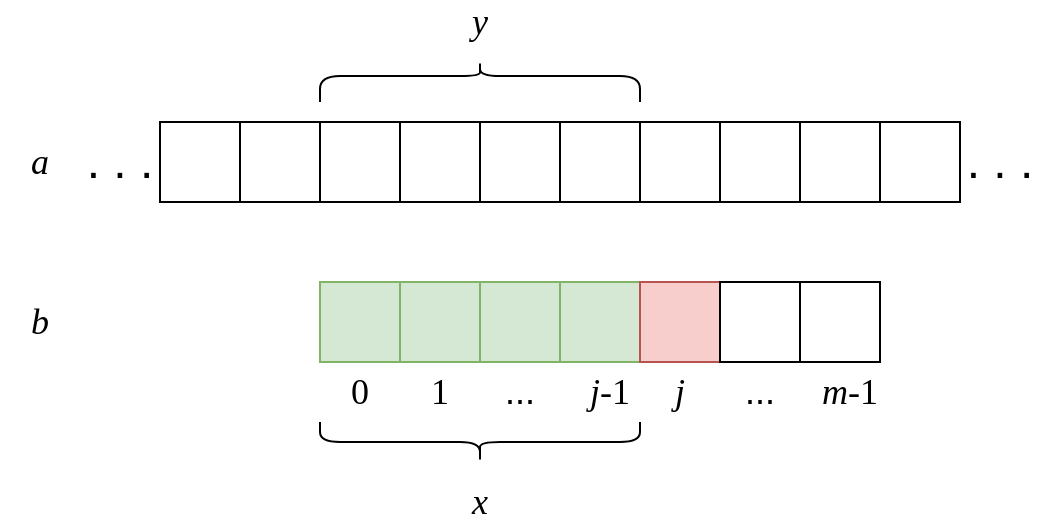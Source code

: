 <mxfile version="12.3.2" type="device" pages="1"><diagram id="OCX7W67S8h5UVNacZoWq" name="Page-1"><mxGraphModel dx="1092" dy="816" grid="1" gridSize="10" guides="1" tooltips="1" connect="1" arrows="1" fold="1" page="1" pageScale="1" pageWidth="850" pageHeight="1100" math="0" shadow="0"><root><mxCell id="0"/><mxCell id="1" parent="0"/><mxCell id="AHzPsvAIlduPM4RJUNpU-3" value="" style="whiteSpace=wrap;html=1;aspect=fixed;" parent="1" vertex="1"><mxGeometry x="80" y="80" width="40" height="40" as="geometry"/></mxCell><mxCell id="AHzPsvAIlduPM4RJUNpU-4" value="" style="whiteSpace=wrap;html=1;aspect=fixed;" parent="1" vertex="1"><mxGeometry x="120" y="80" width="40" height="40" as="geometry"/></mxCell><mxCell id="AHzPsvAIlduPM4RJUNpU-5" value="" style="whiteSpace=wrap;html=1;aspect=fixed;" parent="1" vertex="1"><mxGeometry x="160" y="80" width="40" height="40" as="geometry"/></mxCell><mxCell id="AHzPsvAIlduPM4RJUNpU-6" value="" style="whiteSpace=wrap;html=1;aspect=fixed;" parent="1" vertex="1"><mxGeometry x="200" y="80" width="40" height="40" as="geometry"/></mxCell><mxCell id="AHzPsvAIlduPM4RJUNpU-7" value="" style="whiteSpace=wrap;html=1;aspect=fixed;" parent="1" vertex="1"><mxGeometry x="240" y="80" width="40" height="40" as="geometry"/></mxCell><mxCell id="AHzPsvAIlduPM4RJUNpU-8" value="" style="whiteSpace=wrap;html=1;aspect=fixed;" parent="1" vertex="1"><mxGeometry x="280" y="80" width="40" height="40" as="geometry"/></mxCell><mxCell id="AHzPsvAIlduPM4RJUNpU-9" value="" style="whiteSpace=wrap;html=1;aspect=fixed;" parent="1" vertex="1"><mxGeometry x="320" y="80" width="40" height="40" as="geometry"/></mxCell><mxCell id="AHzPsvAIlduPM4RJUNpU-10" value="" style="whiteSpace=wrap;html=1;aspect=fixed;" parent="1" vertex="1"><mxGeometry x="360" y="80" width="40" height="40" as="geometry"/></mxCell><mxCell id="AHzPsvAIlduPM4RJUNpU-13" value="" style="whiteSpace=wrap;html=1;aspect=fixed;" parent="1" vertex="1"><mxGeometry x="400" y="80" width="40" height="40" as="geometry"/></mxCell><mxCell id="AHzPsvAIlduPM4RJUNpU-14" value="" style="whiteSpace=wrap;html=1;aspect=fixed;" parent="1" vertex="1"><mxGeometry x="440" y="80" width="40" height="40" as="geometry"/></mxCell><mxCell id="AHzPsvAIlduPM4RJUNpU-15" value="" style="whiteSpace=wrap;html=1;aspect=fixed;fillColor=#d5e8d4;strokeColor=#82b366;" parent="1" vertex="1"><mxGeometry x="160" y="160" width="40" height="40" as="geometry"/></mxCell><mxCell id="AHzPsvAIlduPM4RJUNpU-16" value="" style="whiteSpace=wrap;html=1;aspect=fixed;fillColor=#d5e8d4;strokeColor=#82b366;" parent="1" vertex="1"><mxGeometry x="200" y="160" width="40" height="40" as="geometry"/></mxCell><mxCell id="AHzPsvAIlduPM4RJUNpU-17" value="" style="whiteSpace=wrap;html=1;aspect=fixed;fillColor=#d5e8d4;strokeColor=#82b366;" parent="1" vertex="1"><mxGeometry x="240" y="160" width="40" height="40" as="geometry"/></mxCell><mxCell id="AHzPsvAIlduPM4RJUNpU-18" value="" style="whiteSpace=wrap;html=1;aspect=fixed;fillColor=#d5e8d4;strokeColor=#82b366;" parent="1" vertex="1"><mxGeometry x="280" y="160" width="40" height="40" as="geometry"/></mxCell><mxCell id="AHzPsvAIlduPM4RJUNpU-19" value="" style="whiteSpace=wrap;html=1;aspect=fixed;fillColor=#f8cecc;strokeColor=#b85450;" parent="1" vertex="1"><mxGeometry x="320" y="160" width="40" height="40" as="geometry"/></mxCell><mxCell id="AHzPsvAIlduPM4RJUNpU-20" value="" style="whiteSpace=wrap;html=1;aspect=fixed;" parent="1" vertex="1"><mxGeometry x="360" y="160" width="40" height="40" as="geometry"/></mxCell><mxCell id="AHzPsvAIlduPM4RJUNpU-21" value="" style="whiteSpace=wrap;html=1;aspect=fixed;" parent="1" vertex="1"><mxGeometry x="400" y="160" width="40" height="40" as="geometry"/></mxCell><mxCell id="AHzPsvAIlduPM4RJUNpU-22" value="&lt;font style=&quot;font-size: 24px&quot;&gt;. . .&lt;/font&gt;" style="text;html=1;strokeColor=none;fillColor=none;align=center;verticalAlign=middle;whiteSpace=wrap;rounded=0;" parent="1" vertex="1"><mxGeometry x="40" y="90" width="40" height="20" as="geometry"/></mxCell><mxCell id="AHzPsvAIlduPM4RJUNpU-23" value="&lt;font style=&quot;font-size: 24px&quot;&gt;. . .&lt;/font&gt;" style="text;html=1;strokeColor=none;fillColor=none;align=center;verticalAlign=middle;whiteSpace=wrap;rounded=0;" parent="1" vertex="1"><mxGeometry x="480" y="90" width="40" height="20" as="geometry"/></mxCell><mxCell id="AHzPsvAIlduPM4RJUNpU-24" value="&lt;font face=&quot;cm&quot; style=&quot;font-size: 18px&quot;&gt;0&lt;/font&gt;" style="text;html=1;strokeColor=none;fillColor=none;align=center;verticalAlign=middle;whiteSpace=wrap;rounded=0;" parent="1" vertex="1"><mxGeometry x="170" y="210" width="20" height="10" as="geometry"/></mxCell><mxCell id="AHzPsvAIlduPM4RJUNpU-25" value="&lt;font face=&quot;cm&quot; style=&quot;font-size: 18px&quot;&gt;1&lt;/font&gt;" style="text;html=1;strokeColor=none;fillColor=none;align=center;verticalAlign=middle;whiteSpace=wrap;rounded=0;" parent="1" vertex="1"><mxGeometry x="210" y="210" width="20" height="10" as="geometry"/></mxCell><mxCell id="AHzPsvAIlduPM4RJUNpU-26" value="&lt;font style=&quot;font-size: 18px&quot;&gt;...&lt;/font&gt;" style="text;html=1;strokeColor=none;fillColor=none;align=center;verticalAlign=middle;whiteSpace=wrap;rounded=0;" parent="1" vertex="1"><mxGeometry x="250" y="210" width="20" height="10" as="geometry"/></mxCell><mxCell id="AHzPsvAIlduPM4RJUNpU-27" value="&lt;font face=&quot;cm&quot; style=&quot;font-size: 18px&quot;&gt;&lt;i&gt;j&lt;/i&gt;&lt;/font&gt;" style="text;html=1;strokeColor=none;fillColor=none;align=center;verticalAlign=middle;whiteSpace=wrap;rounded=0;" parent="1" vertex="1"><mxGeometry x="330" y="210" width="20" height="10" as="geometry"/></mxCell><mxCell id="AHzPsvAIlduPM4RJUNpU-29" value="&lt;font style=&quot;font-size: 18px&quot;&gt;...&lt;/font&gt;" style="text;html=1;strokeColor=none;fillColor=none;align=center;verticalAlign=middle;whiteSpace=wrap;rounded=0;" parent="1" vertex="1"><mxGeometry x="370" y="210" width="20" height="10" as="geometry"/></mxCell><mxCell id="AHzPsvAIlduPM4RJUNpU-30" value="&lt;font face=&quot;cm&quot; style=&quot;font-size: 18px&quot;&gt;&lt;i&gt;m&lt;/i&gt;-1&lt;/font&gt;" style="text;html=1;strokeColor=none;fillColor=none;align=center;verticalAlign=middle;whiteSpace=wrap;rounded=0;" parent="1" vertex="1"><mxGeometry x="410" y="210" width="30" height="10" as="geometry"/></mxCell><mxCell id="AHzPsvAIlduPM4RJUNpU-32" value="&lt;i&gt;&lt;font style=&quot;font-size: 18px&quot;&gt;a&lt;/font&gt;&lt;/i&gt;" style="text;html=1;strokeColor=none;fillColor=none;align=center;verticalAlign=middle;whiteSpace=wrap;rounded=0;fontFamily=cm;" parent="1" vertex="1"><mxGeometry y="90" width="40" height="20" as="geometry"/></mxCell><mxCell id="AHzPsvAIlduPM4RJUNpU-33" value="&lt;i&gt;&lt;font style=&quot;font-size: 18px&quot;&gt;b&lt;/font&gt;&lt;/i&gt;" style="text;html=1;strokeColor=none;fillColor=none;align=center;verticalAlign=middle;whiteSpace=wrap;rounded=0;fontFamily=cm;" parent="1" vertex="1"><mxGeometry y="170" width="40" height="20" as="geometry"/></mxCell><mxCell id="AHzPsvAIlduPM4RJUNpU-34" value="" style="shape=curlyBracket;whiteSpace=wrap;html=1;rounded=1;rotation=90;size=0.35;" parent="1" vertex="1"><mxGeometry x="230" y="-20" width="20" height="160" as="geometry"/></mxCell><mxCell id="AHzPsvAIlduPM4RJUNpU-37" value="" style="shape=curlyBracket;whiteSpace=wrap;html=1;rounded=1;rotation=90;direction=west;" parent="1" vertex="1"><mxGeometry x="230" y="160" width="20" height="160" as="geometry"/></mxCell><mxCell id="AHzPsvAIlduPM4RJUNpU-38" value="&lt;font face=&quot;cm&quot; style=&quot;font-size: 18px&quot;&gt;&lt;i&gt;x&lt;/i&gt;&lt;/font&gt;" style="text;html=1;strokeColor=none;fillColor=none;align=center;verticalAlign=middle;whiteSpace=wrap;rounded=0;" parent="1" vertex="1"><mxGeometry x="220" y="260" width="40" height="20" as="geometry"/></mxCell><mxCell id="AHzPsvAIlduPM4RJUNpU-39" value="&lt;font face=&quot;cm&quot; style=&quot;font-size: 18px&quot;&gt;&lt;i&gt;y&lt;/i&gt;&lt;/font&gt;" style="text;html=1;strokeColor=none;fillColor=none;align=center;verticalAlign=middle;whiteSpace=wrap;rounded=0;" parent="1" vertex="1"><mxGeometry x="220" y="20" width="40" height="20" as="geometry"/></mxCell><mxCell id="EvSCmMmVxjCvbY2fRDL6-1" value="&lt;font face=&quot;cm&quot; style=&quot;font-size: 18px&quot;&gt;&lt;i&gt;j&lt;/i&gt;-1&lt;/font&gt;" style="text;html=1;strokeColor=none;fillColor=none;align=center;verticalAlign=middle;whiteSpace=wrap;rounded=0;" parent="1" vertex="1"><mxGeometry x="290" y="210" width="30" height="10" as="geometry"/></mxCell></root></mxGraphModel></diagram></mxfile>